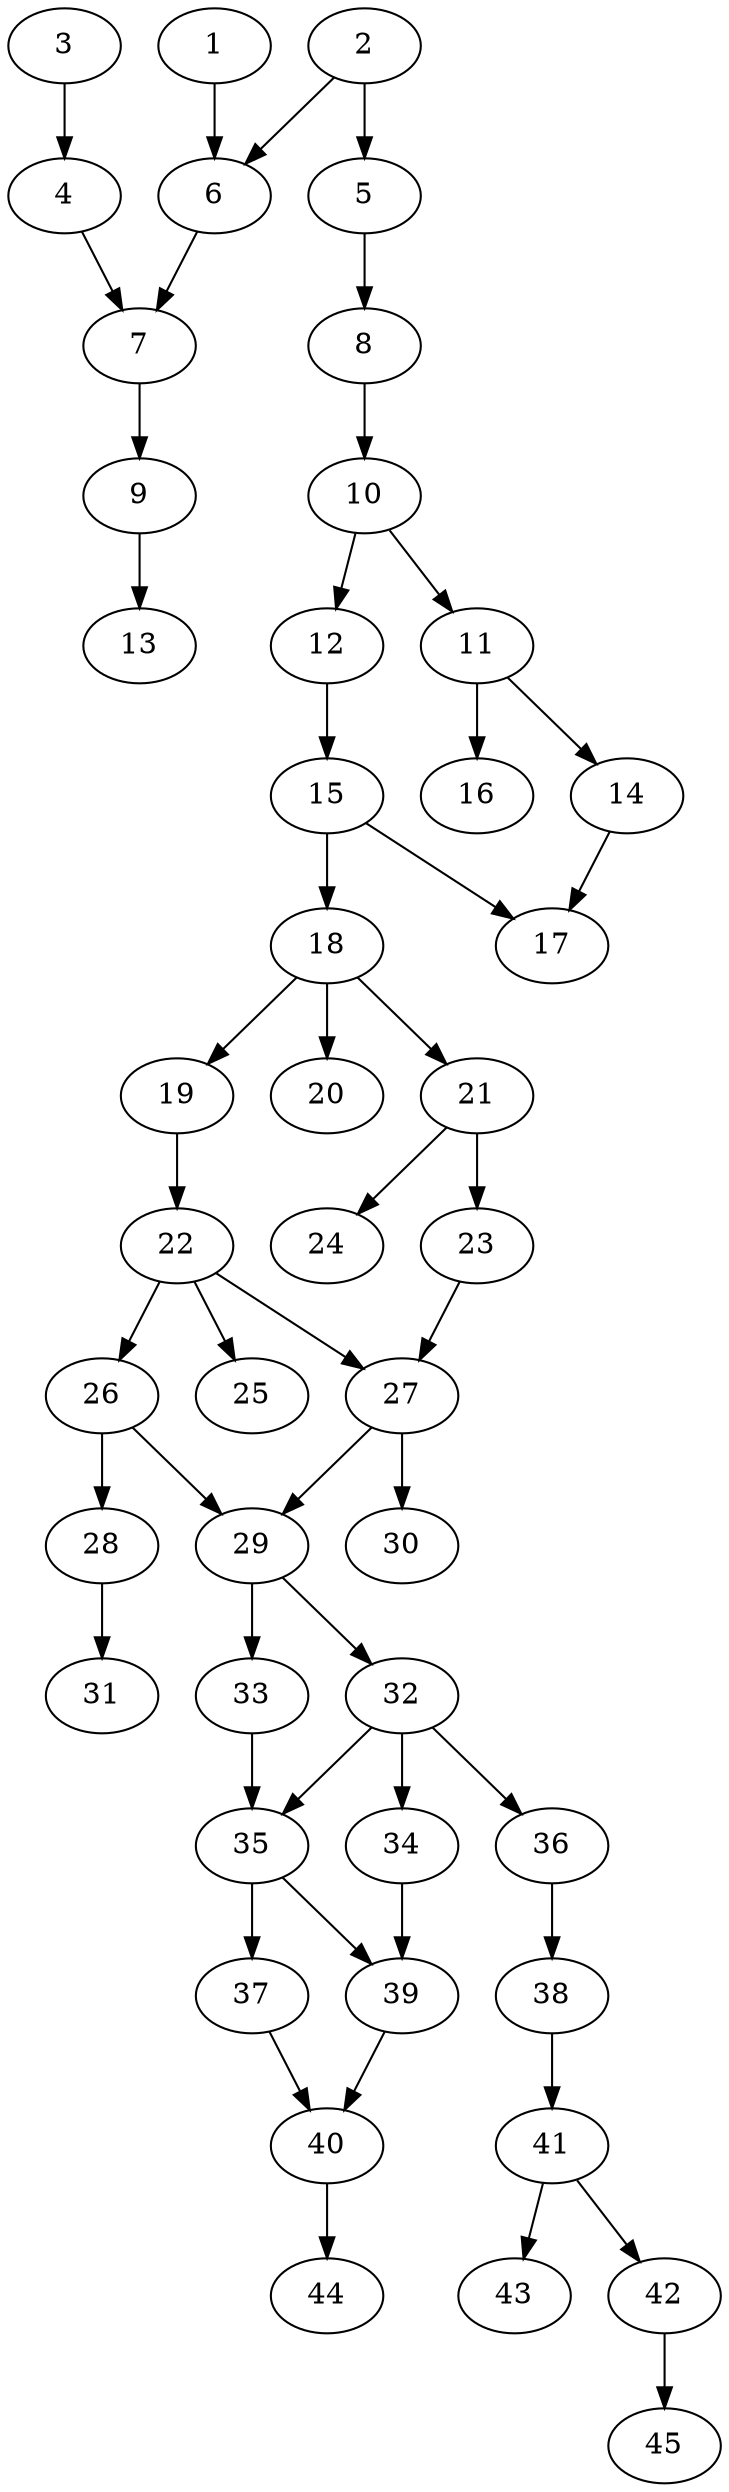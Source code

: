 // DAG automatically generated by daggen at Thu Oct  3 14:07:24 2019
// ./daggen --dot -n 45 --ccr 0.5 --fat 0.3 --regular 0.9 --density 0.5 --mindata 5242880 --maxdata 52428800 
digraph G {
  1 [size="17348608", alpha="0.08", expect_size="8674304"] 
  1 -> 6 [size ="8674304"]
  2 [size="32456704", alpha="0.06", expect_size="16228352"] 
  2 -> 5 [size ="16228352"]
  2 -> 6 [size ="16228352"]
  3 [size="13330432", alpha="0.16", expect_size="6665216"] 
  3 -> 4 [size ="6665216"]
  4 [size="37877760", alpha="0.11", expect_size="18938880"] 
  4 -> 7 [size ="18938880"]
  5 [size="40638464", alpha="0.07", expect_size="20319232"] 
  5 -> 8 [size ="20319232"]
  6 [size="33845248", alpha="0.16", expect_size="16922624"] 
  6 -> 7 [size ="16922624"]
  7 [size="19058688", alpha="0.20", expect_size="9529344"] 
  7 -> 9 [size ="9529344"]
  8 [size="13127680", alpha="0.12", expect_size="6563840"] 
  8 -> 10 [size ="6563840"]
  9 [size="62142464", alpha="0.11", expect_size="31071232"] 
  9 -> 13 [size ="31071232"]
  10 [size="16701440", alpha="0.10", expect_size="8350720"] 
  10 -> 11 [size ="8350720"]
  10 -> 12 [size ="8350720"]
  11 [size="76158976", alpha="0.15", expect_size="38079488"] 
  11 -> 14 [size ="38079488"]
  11 -> 16 [size ="38079488"]
  12 [size="17833984", alpha="0.17", expect_size="8916992"] 
  12 -> 15 [size ="8916992"]
  13 [size="44195840", alpha="0.19", expect_size="22097920"] 
  14 [size="25210880", alpha="0.03", expect_size="12605440"] 
  14 -> 17 [size ="12605440"]
  15 [size="77811712", alpha="0.11", expect_size="38905856"] 
  15 -> 17 [size ="38905856"]
  15 -> 18 [size ="38905856"]
  16 [size="17307648", alpha="0.05", expect_size="8653824"] 
  17 [size="94869504", alpha="0.18", expect_size="47434752"] 
  18 [size="94326784", alpha="0.01", expect_size="47163392"] 
  18 -> 19 [size ="47163392"]
  18 -> 20 [size ="47163392"]
  18 -> 21 [size ="47163392"]
  19 [size="58494976", alpha="0.03", expect_size="29247488"] 
  19 -> 22 [size ="29247488"]
  20 [size="17160192", alpha="0.11", expect_size="8580096"] 
  21 [size="62216192", alpha="0.20", expect_size="31108096"] 
  21 -> 23 [size ="31108096"]
  21 -> 24 [size ="31108096"]
  22 [size="39526400", alpha="0.14", expect_size="19763200"] 
  22 -> 25 [size ="19763200"]
  22 -> 26 [size ="19763200"]
  22 -> 27 [size ="19763200"]
  23 [size="26939392", alpha="0.08", expect_size="13469696"] 
  23 -> 27 [size ="13469696"]
  24 [size="20180992", alpha="0.08", expect_size="10090496"] 
  25 [size="35182592", alpha="0.15", expect_size="17591296"] 
  26 [size="86333440", alpha="0.07", expect_size="43166720"] 
  26 -> 28 [size ="43166720"]
  26 -> 29 [size ="43166720"]
  27 [size="14120960", alpha="0.00", expect_size="7060480"] 
  27 -> 29 [size ="7060480"]
  27 -> 30 [size ="7060480"]
  28 [size="97021952", alpha="0.14", expect_size="48510976"] 
  28 -> 31 [size ="48510976"]
  29 [size="101271552", alpha="0.19", expect_size="50635776"] 
  29 -> 32 [size ="50635776"]
  29 -> 33 [size ="50635776"]
  30 [size="19855360", alpha="0.05", expect_size="9927680"] 
  31 [size="69419008", alpha="0.05", expect_size="34709504"] 
  32 [size="68083712", alpha="0.07", expect_size="34041856"] 
  32 -> 34 [size ="34041856"]
  32 -> 35 [size ="34041856"]
  32 -> 36 [size ="34041856"]
  33 [size="37822464", alpha="0.16", expect_size="18911232"] 
  33 -> 35 [size ="18911232"]
  34 [size="75851776", alpha="0.08", expect_size="37925888"] 
  34 -> 39 [size ="37925888"]
  35 [size="20819968", alpha="0.14", expect_size="10409984"] 
  35 -> 37 [size ="10409984"]
  35 -> 39 [size ="10409984"]
  36 [size="91625472", alpha="0.02", expect_size="45812736"] 
  36 -> 38 [size ="45812736"]
  37 [size="28508160", alpha="0.08", expect_size="14254080"] 
  37 -> 40 [size ="14254080"]
  38 [size="28790784", alpha="0.11", expect_size="14395392"] 
  38 -> 41 [size ="14395392"]
  39 [size="95113216", alpha="0.05", expect_size="47556608"] 
  39 -> 40 [size ="47556608"]
  40 [size="90392576", alpha="0.20", expect_size="45196288"] 
  40 -> 44 [size ="45196288"]
  41 [size="20842496", alpha="0.05", expect_size="10421248"] 
  41 -> 42 [size ="10421248"]
  41 -> 43 [size ="10421248"]
  42 [size="46512128", alpha="0.18", expect_size="23256064"] 
  42 -> 45 [size ="23256064"]
  43 [size="80377856", alpha="0.13", expect_size="40188928"] 
  44 [size="61777920", alpha="0.11", expect_size="30888960"] 
  45 [size="99811328", alpha="0.14", expect_size="49905664"] 
}
